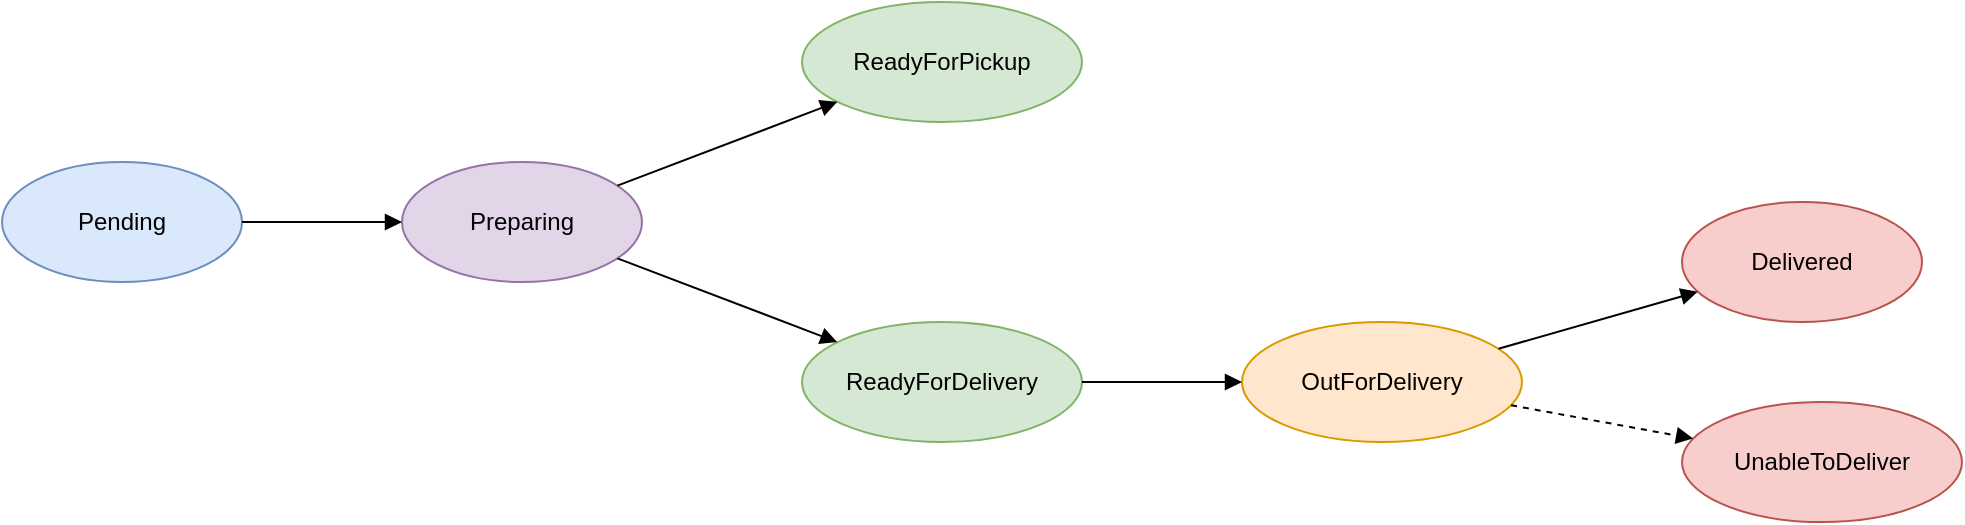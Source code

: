 <?xml version="1.0" encoding="UTF-8"?>
<mxfile>
  <diagram name="Order Status State Machine">
    <mxGraphModel dx="1000" dy="600" grid="1" gridSize="10">
      <root>
        <mxCell id="0"/>
        <mxCell id="1" parent="0"/>
        <!-- States as ellipses -->
        <mxCell id="s1" value="Pending" style="ellipse;whiteSpace=wrap;html=1;fillColor=#dae8fc;strokeColor=#6c8ebf;" vertex="1" parent="1">
          <mxGeometry x="60" y="120" width="120" height="60" as="geometry"/>
        </mxCell>
        <mxCell id="s2" value="Preparing" style="ellipse;whiteSpace=wrap;html=1;fillColor=#e1d5e7;strokeColor=#9673a6;" vertex="1" parent="1">
          <mxGeometry x="260" y="120" width="120" height="60" as="geometry"/>
        </mxCell>
        <mxCell id="s3" value="ReadyForPickup" style="ellipse;whiteSpace=wrap;html=1;fillColor=#d5e8d4;strokeColor=#82b366;" vertex="1" parent="1">
          <mxGeometry x="460" y="40" width="140" height="60" as="geometry"/>
        </mxCell>
        <mxCell id="s4" value="ReadyForDelivery" style="ellipse;whiteSpace=wrap;html=1;fillColor=#d5e8d4;strokeColor=#82b366;" vertex="1" parent="1">
          <mxGeometry x="460" y="200" width="140" height="60" as="geometry"/>
        </mxCell>
        <mxCell id="s5" value="OutForDelivery" style="ellipse;whiteSpace=wrap;html=1;fillColor=#ffe6cc;strokeColor=#d79b00;" vertex="1" parent="1">
          <mxGeometry x="680" y="200" width="140" height="60" as="geometry"/>
        </mxCell>
        <mxCell id="s6" value="Delivered" style="ellipse;whiteSpace=wrap;html=1;fillColor=#f8cecc;strokeColor=#b85450;" vertex="1" parent="1">
          <mxGeometry x="900" y="140" width="120" height="60" as="geometry"/>
        </mxCell>
        <mxCell id="s7" value="UnableToDeliver" style="ellipse;whiteSpace=wrap;html=1;fillColor=#f8cecc;strokeColor=#b85450;" vertex="1" parent="1">
          <mxGeometry x="900" y="240" width="140" height="60" as="geometry"/>
        </mxCell>
        <!-- Arrows -->
        <mxCell id="e1" style="endArrow=block;html=1;" edge="1" source="s1" target="s2" parent="1"><mxGeometry relative="1" as="geometry"/></mxCell>
        <mxCell id="e2" style="endArrow=block;html=1;" edge="1" source="s2" target="s3" parent="1"><mxGeometry relative="1" as="geometry"/></mxCell>
        <mxCell id="e3" style="endArrow=block;html=1;" edge="1" source="s2" target="s4" parent="1"><mxGeometry relative="1" as="geometry"/></mxCell>
        <mxCell id="e4" style="endArrow=block;html=1;" edge="1" source="s4" target="s5" parent="1"><mxGeometry relative="1" as="geometry"/></mxCell>
        <mxCell id="e5" style="endArrow=block;html=1;" edge="1" source="s5" target="s6" parent="1"><mxGeometry relative="1" as="geometry"/></mxCell>
        <mxCell id="e6" style="endArrow=block;html=1;dashed=1;" edge="1" source="s5" target="s7" parent="1"><mxGeometry relative="1" as="geometry"/></mxCell>
      </root>
    </mxGraphModel>
  </diagram>
</mxfile>
